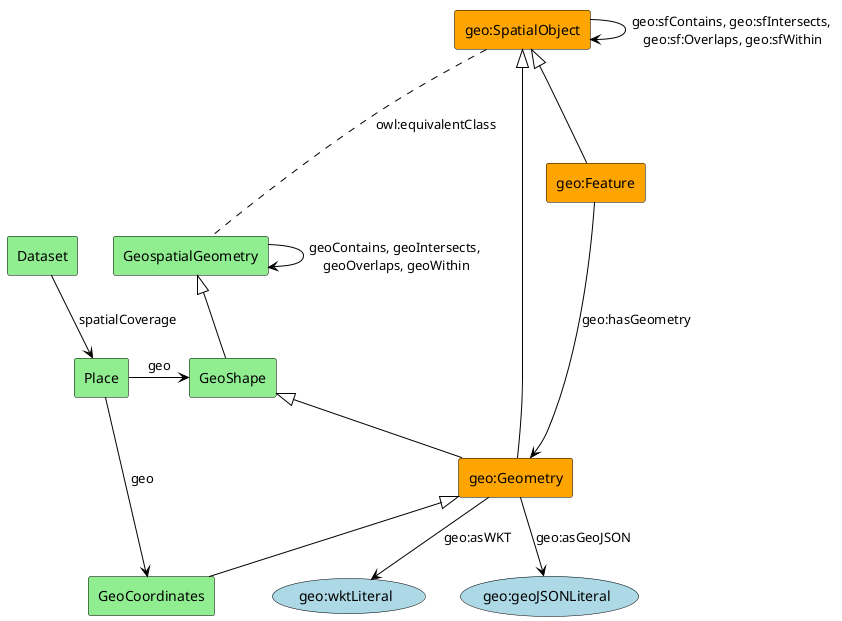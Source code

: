 @startuml

!define Class agent
!define Property usecase

skinparam Property {
BackgroundColor LightBlue
BorderColor Black
  ArrowColor Black
  linetype Ortho
}

skinparam Class {
BackgroundColor LightGreen
BorderColor Black
ArrowColor Black
linetype Ortho
}

Class Dataset
Class Place
Class GeospatialGeometry
Class GeoCoordinates
Class GeoShape

Class "geo:SpatialObject" as geo_SpatialObject #orange
Class "geo:Geometry"  as geo_Geometry #orange
Class "geo:Feature"  as geo_Feature #orange



Dataset -down-> Place : "spatialCoverage"
Place -right-> GeoCoordinates : "geo"
Place -right-> GeoShape : "geo"
GeospatialGeometry --> GeospatialGeometry : "geoContains, geoIntersects,\n geoOverlaps, geoWithin"

geo_Geometry --> (geo:wktLiteral) : "geo:asWKT"
geo_Geometry --> (geo:geoJSONLiteral) : "geo:asGeoJSON"


geo_Geometry -up-|> GeoShape 
geo_Geometry <|-- GeoCoordinates 

geo_Geometry -up-|> geo_SpatialObject 
geo_Feature -up-|> geo_SpatialObject 

geo_Feature ---> geo_Geometry : "geo:hasGeometry" 

GeoShape -up-|> GeospatialGeometry

geo_SpatialObject ... GeospatialGeometry : "owl:equivalentClass"

geo_SpatialObject --> geo_SpatialObject : "geo:sfContains, geo:sfIntersects,\n geo:sf:Overlaps, geo:sfWithin"




@enduml